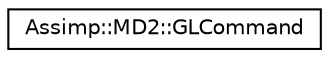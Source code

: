 digraph "Graphical Class Hierarchy"
{
  edge [fontname="Helvetica",fontsize="10",labelfontname="Helvetica",labelfontsize="10"];
  node [fontname="Helvetica",fontsize="10",shape=record];
  rankdir="LR";
  Node1 [label="Assimp::MD2::GLCommand",height=0.2,width=0.4,color="black", fillcolor="white", style="filled",URL="$struct_assimp_1_1_m_d2_1_1_g_l_command.html",tooltip="Data structure for a MD2 OpenGl draw command. "];
}
